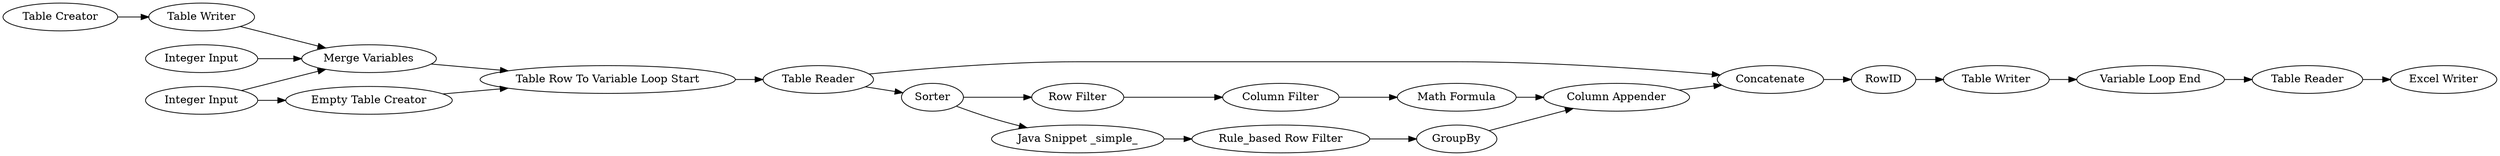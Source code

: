 digraph {
	24 -> 26
	13 -> 14
	257 -> 260
	18 -> 258
	2 -> 257
	2 -> 11
	25 -> 261
	260 -> 13
	20 -> 23
	1 -> 12
	27 -> 18
	11 -> 260
	14 -> 15
	258 -> 24
	261 -> 255
	26 -> 25
	23 -> 258
	14 -> 21
	12 -> 257
	13 -> 24
	15 -> 20
	255 -> 262
	3 -> 257
	21 -> 27
	27 [label="Rule_based Row Filter"]
	21 [label="Java Snippet _simple_"]
	18 [label=GroupBy]
	26 [label=RowID]
	3 [label="Integer Input"]
	24 [label=Concatenate]
	15 [label="Row Filter"]
	25 [label="Table Writer"]
	12 [label="Table Writer"]
	260 [label="Table Row To Variable Loop Start"]
	262 [label="Excel Writer"]
	1 [label="Table Creator"]
	261 [label="Variable Loop End"]
	11 [label="Empty Table Creator"]
	23 [label="Math Formula"]
	14 [label=Sorter]
	257 [label="Merge Variables"]
	13 [label="Table Reader"]
	20 [label="Column Filter"]
	258 [label="Column Appender"]
	255 [label="Table Reader"]
	2 [label="Integer Input"]
	rankdir=LR
}
